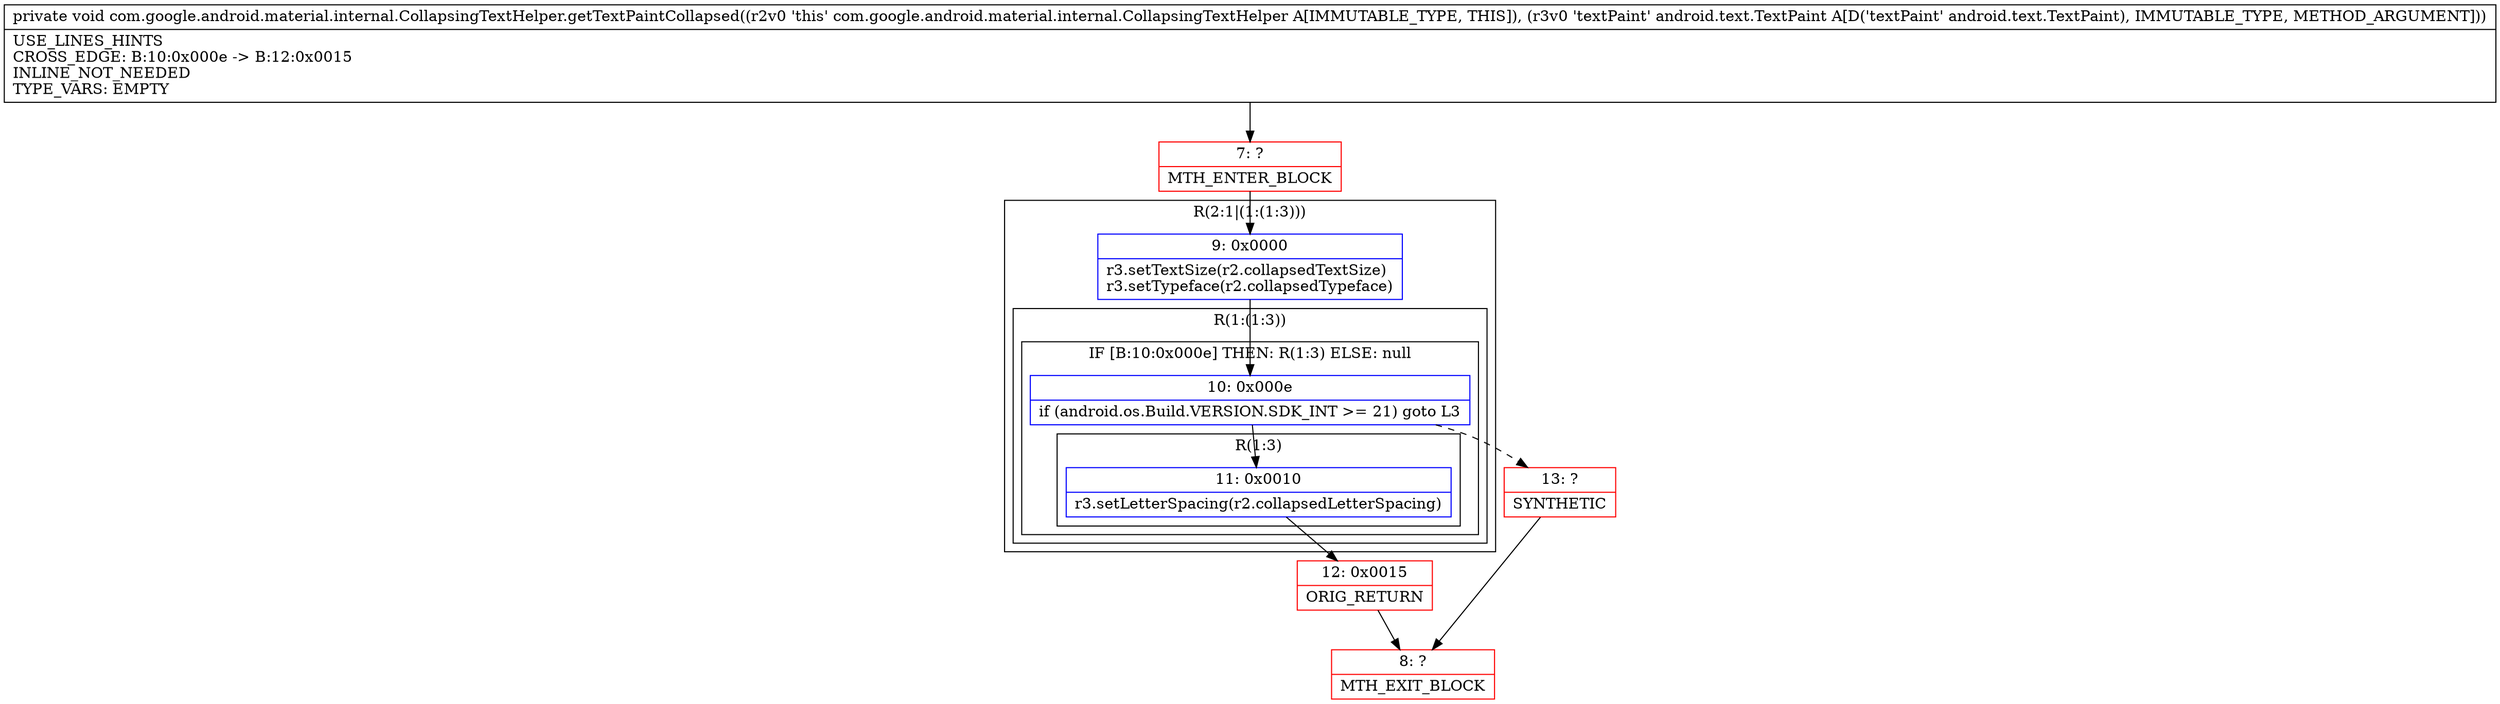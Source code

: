 digraph "CFG forcom.google.android.material.internal.CollapsingTextHelper.getTextPaintCollapsed(Landroid\/text\/TextPaint;)V" {
subgraph cluster_Region_543603583 {
label = "R(2:1|(1:(1:3)))";
node [shape=record,color=blue];
Node_9 [shape=record,label="{9\:\ 0x0000|r3.setTextSize(r2.collapsedTextSize)\lr3.setTypeface(r2.collapsedTypeface)\l}"];
subgraph cluster_Region_6727993 {
label = "R(1:(1:3))";
node [shape=record,color=blue];
subgraph cluster_IfRegion_401314232 {
label = "IF [B:10:0x000e] THEN: R(1:3) ELSE: null";
node [shape=record,color=blue];
Node_10 [shape=record,label="{10\:\ 0x000e|if (android.os.Build.VERSION.SDK_INT \>= 21) goto L3\l}"];
subgraph cluster_Region_2066190497 {
label = "R(1:3)";
node [shape=record,color=blue];
Node_11 [shape=record,label="{11\:\ 0x0010|r3.setLetterSpacing(r2.collapsedLetterSpacing)\l}"];
}
}
}
}
Node_7 [shape=record,color=red,label="{7\:\ ?|MTH_ENTER_BLOCK\l}"];
Node_12 [shape=record,color=red,label="{12\:\ 0x0015|ORIG_RETURN\l}"];
Node_8 [shape=record,color=red,label="{8\:\ ?|MTH_EXIT_BLOCK\l}"];
Node_13 [shape=record,color=red,label="{13\:\ ?|SYNTHETIC\l}"];
MethodNode[shape=record,label="{private void com.google.android.material.internal.CollapsingTextHelper.getTextPaintCollapsed((r2v0 'this' com.google.android.material.internal.CollapsingTextHelper A[IMMUTABLE_TYPE, THIS]), (r3v0 'textPaint' android.text.TextPaint A[D('textPaint' android.text.TextPaint), IMMUTABLE_TYPE, METHOD_ARGUMENT]))  | USE_LINES_HINTS\lCROSS_EDGE: B:10:0x000e \-\> B:12:0x0015\lINLINE_NOT_NEEDED\lTYPE_VARS: EMPTY\l}"];
MethodNode -> Node_7;Node_9 -> Node_10;
Node_10 -> Node_11;
Node_10 -> Node_13[style=dashed];
Node_11 -> Node_12;
Node_7 -> Node_9;
Node_12 -> Node_8;
Node_13 -> Node_8;
}

